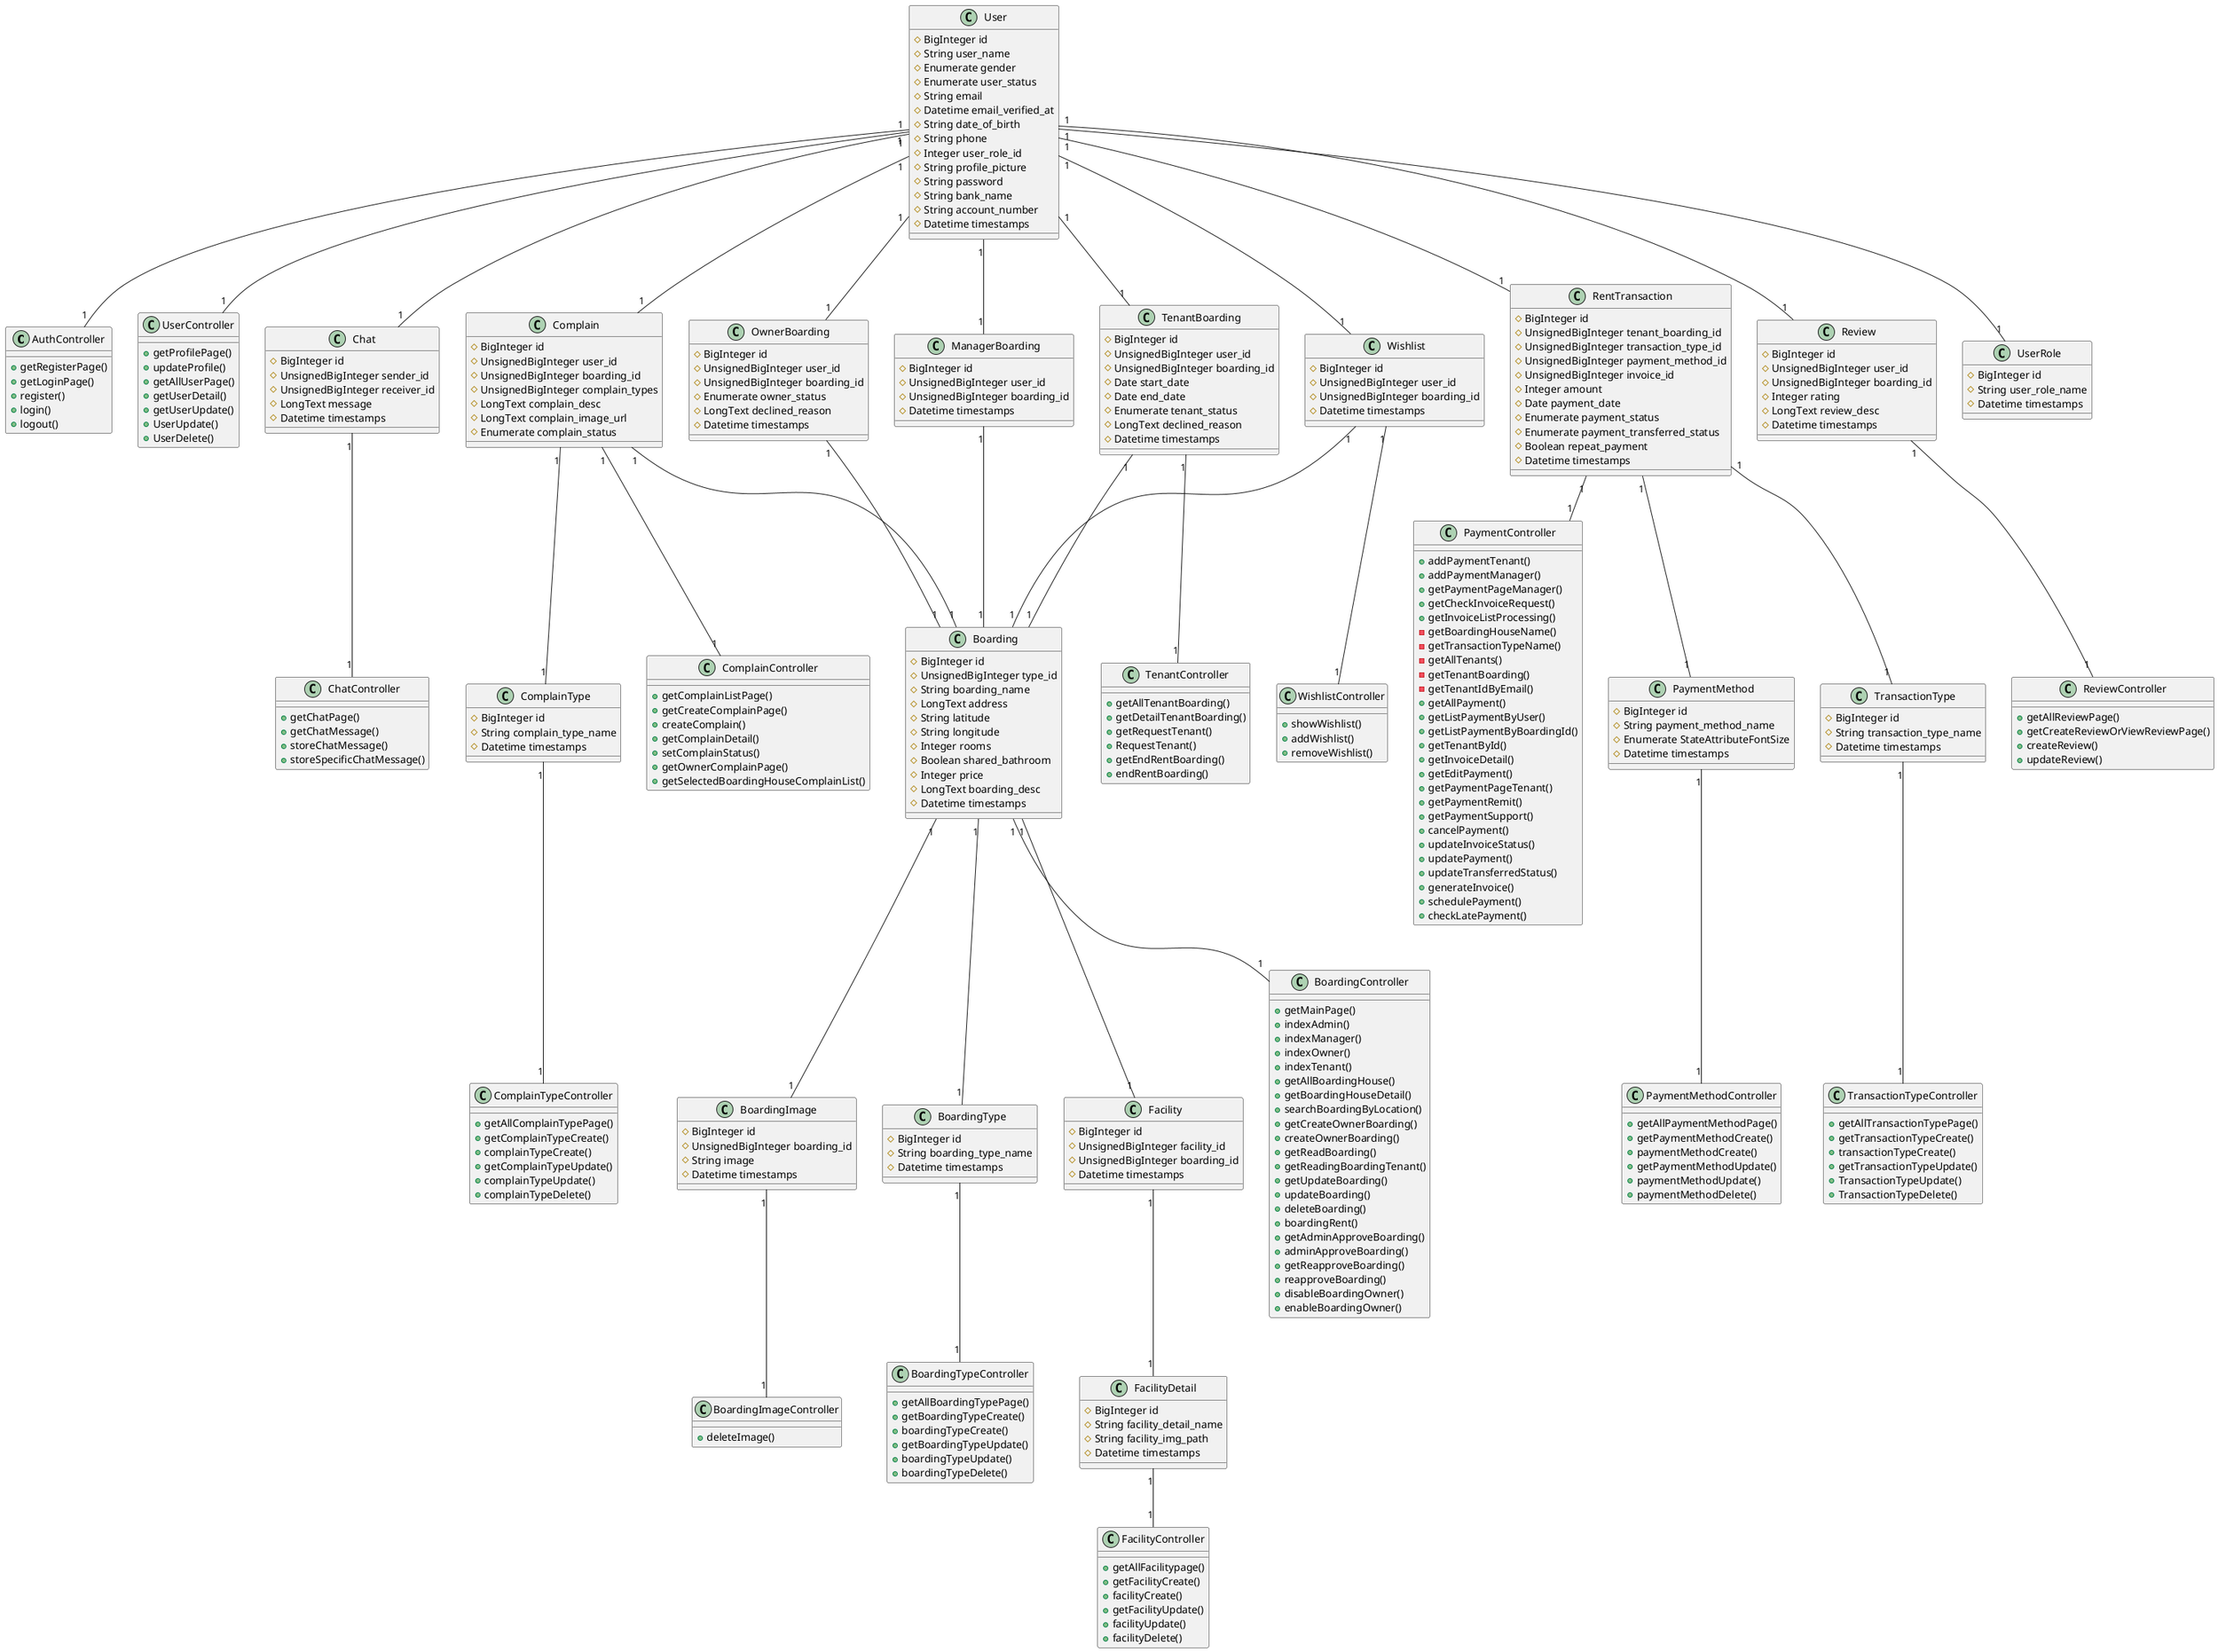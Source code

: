 @startuml
' Controller
class AuthController {
    +getRegisterPage()
    +getLoginPage()
    +register()
    +login()
    +logout()
}

class BoardingController {
    +getMainPage()
    +indexAdmin()
    +indexManager()
    +indexOwner()
    +indexTenant()
    +getAllBoardingHouse()
    +getBoardingHouseDetail()
    +searchBoardingByLocation()
    +getCreateOwnerBoarding()
    +createOwnerBoarding()
    +getReadBoarding()
    +getReadingBoardingTenant()
    +getUpdateBoarding()
    +updateBoarding()
    +deleteBoarding()
    +boardingRent()
    +getAdminApproveBoarding()
    +adminApproveBoarding()
    +getReapproveBoarding()
    +reapproveBoarding()
    +disableBoardingOwner()
    +enableBoardingOwner()
}

class BoardingImageController {
    +deleteImage()
}

class BoardingTypeController {
    +getAllBoardingTypePage()
    +getBoardingTypeCreate()
    +boardingTypeCreate()
    +getBoardingTypeUpdate()
    +boardingTypeUpdate()
    +boardingTypeDelete()
}

class ChatController {
    +getChatPage()
    +getChatMessage()
    +storeChatMessage()
    +storeSpecificChatMessage()
}

class ComplainController {
    +getComplainListPage()
    +getCreateComplainPage()
    +createComplain()
    +getComplainDetail()
    +setComplainStatus()
    +getOwnerComplainPage()
    +getSelectedBoardingHouseComplainList()
}

class ComplainTypeController {
    +getAllComplainTypePage()
    +getComplainTypeCreate()
    +complainTypeCreate()
    +getComplainTypeUpdate()
    +complainTypeUpdate()
    +complainTypeDelete()
}

class FacilityController {
    +getAllFacilitypage()
    +getFacilityCreate()
    +facilityCreate()
    +getFacilityUpdate()
    +facilityUpdate()
    +facilityDelete()
}
class PaymentController {
    +addPaymentTenant()
    +addPaymentManager()
    +getPaymentPageManager()
    +getCheckInvoiceRequest()
    +getInvoiceListProcessing()
    -getBoardingHouseName()
    -getTransactionTypeName()
    -getAllTenants()
    -getTenantBoarding()
    -getTenantIdByEmail()
    +getAllPayment()
    +getListPaymentByUser()
    +getListPaymentByBoardingId()
    +getTenantById()
    +getInvoiceDetail()
    +getEditPayment()
    +getPaymentPageTenant()
    +getPaymentRemit()
    +getPaymentSupport()
    +cancelPayment()
    +updateInvoiceStatus()
    +updatePayment()
    +updateTransferredStatus()
    +generateInvoice()
    +schedulePayment()
    +checkLatePayment()
}

class PaymentMethodController {
    +getAllPaymentMethodPage()
    +getPaymentMethodCreate()
    +paymentMethodCreate()
    +getPaymentMethodUpdate()
    +paymentMethodUpdate()
    +paymentMethodDelete()
}

class ReviewController {
    +getAllReviewPage()
    +getCreateReviewOrViewReviewPage()
    +createReview()
    +updateReview()
}
class TenantController {
    +getAllTenantBoarding()
    +getDetailTenantBoarding()
    +getRequestTenant()
    +RequestTenant()
    +getEndRentBoarding()
    +endRentBoarding()
}
class TransactionTypeController {
    +getAllTransactionTypePage()
    +getTransactionTypeCreate()
    +transactionTypeCreate()
    +getTransactionTypeUpdate()
    +TransactionTypeUpdate()
    +TransactionTypeDelete()
}
class UserController {
    +getProfilePage()
    +updateProfile()
    +getAllUserPage()
    +getUserDetail()
    +getUserUpdate()
    +UserUpdate()
    +UserDelete()
}
class WishlistController {
    +showWishlist()
    +addWishlist()
    +removeWishlist()
}


' Model
class Boarding {
    #BigInteger id
    #UnsignedBigInteger type_id
    #String boarding_name
    #LongText address
    #String latitude
    #String longitude
    #Integer rooms
    #Boolean shared_bathroom
    #Integer price
    #LongText boarding_desc
    #Datetime timestamps
}

class BoardingImage {
    #BigInteger id
    #UnsignedBigInteger boarding_id
    #String image
    #Datetime timestamps
}

class BoardingType {
    #BigInteger id
    #String boarding_type_name
    #Datetime timestamps
}

class Chat {
    #BigInteger id
    #UnsignedBigInteger sender_id
    #UnsignedBigInteger receiver_id
    #LongText message
    #Datetime timestamps
}

class Complain {
    #BigInteger id
    #UnsignedBigInteger user_id
    #UnsignedBigInteger boarding_id
    #UnsignedBigInteger complain_types
    #LongText complain_desc
    #LongText complain_image_url
    #Enumerate complain_status
}

class ComplainType {
    #BigInteger id
    #String complain_type_name
    #Datetime timestamps
}

class Facility {
    #BigInteger id
    #UnsignedBigInteger facility_id
    #UnsignedBigInteger boarding_id
    #Datetime timestamps
}

class FacilityDetail {
    #BigInteger id
    #String facility_detail_name
    #String facility_img_path
    #Datetime timestamps
}

class ManagerBoarding {
    #BigInteger id
    #UnsignedBigInteger user_id
    #UnsignedBigInteger boarding_id
    #Datetime timestamps
}

class OwnerBoarding {
    #BigInteger id
    #UnsignedBigInteger user_id
    #UnsignedBigInteger boarding_id
    #Enumerate owner_status
    #LongText declined_reason
    #Datetime timestamps
}

class PaymentMethod {
    #BigInteger id
    #String payment_method_name
    #Enumerate StateAttributeFontSize
    #Datetime timestamps
}

class RentTransaction {
    #BigInteger id
    #UnsignedBigInteger tenant_boarding_id
    #UnsignedBigInteger transaction_type_id
    #UnsignedBigInteger payment_method_id
    #UnsignedBigInteger invoice_id
    #Integer amount
    #Date payment_date
    #Enumerate payment_status
    #Enumerate payment_transferred_status
    #Boolean repeat_payment
    #Datetime timestamps
}

class Review {
    #BigInteger id
    #UnsignedBigInteger user_id
    #UnsignedBigInteger boarding_id
    #Integer rating
    #LongText review_desc
    #Datetime timestamps
}

class TenantBoarding {
    #BigInteger id
    #UnsignedBigInteger user_id
    #UnsignedBigInteger boarding_id
    #Date start_date
    #Date end_date
    #Enumerate tenant_status
    #LongText declined_reason
    #Datetime timestamps
}

class TransactionType {
    #BigInteger id
    #String transaction_type_name
    #Datetime timestamps
}

class User {
    #BigInteger id
    #String user_name
    #Enumerate gender
    #Enumerate user_status
    #String email
    #Datetime email_verified_at
    #String date_of_birth
    #String phone
    #Integer user_role_id
    #String profile_picture
    #String password
    #String bank_name
    #String account_number
    #Datetime timestamps
}

class UserRole {
    #BigInteger id
    #String user_role_name
    #Datetime timestamps
}

class Wishlist {
    #BigInteger id
    #UnsignedBigInteger user_id
    #UnsignedBigInteger boarding_id
    #Datetime timestamps
}

' Relationship
User "1"--"1" AuthController
User "1"--"1" UserController
Boarding "1"--"1" BoardingController
BoardingImage "1"--"1" BoardingImageController
BoardingType "1"--"1" BoardingTypeController
FacilityDetail "1"--"1" FacilityController
Wishlist "1"--"1" WishlistController
Chat "1"--"1" ChatController
Complain "1"--"1" ComplainController
ComplainType "1"--"1" ComplainTypeController
PaymentMethod "1"--"1" PaymentMethodController
TransactionType "1"--"1" TransactionTypeController
Review "1"--"1" ReviewController
RentTransaction "1"--"1" PaymentController
TenantBoarding "1"--"1" TenantController


User "1"--"1" UserRole
User "1"--"1" OwnerBoarding
OwnerBoarding "1"--"1" Boarding

User "1"--"1" ManagerBoarding
ManagerBoarding "1"--"1" Boarding

User "1"--"1" TenantBoarding
TenantBoarding "1"--"1" Boarding

User "1"--"1" Chat

User "1"--"1" Complain

User "1" -- "1" Wishlist

User "1"--"1" RentTransaction

User "1"--"1" Review

Complain "1"--"1" ComplainType

Boarding "1"--"1" BoardingImage
Boarding "1"--"1" BoardingType

Boarding "1"--"1" Facility
Facility "1"--"1" FacilityDetail

RentTransaction "1"--"1" TransactionType

RentTransaction "1"--"1" PaymentMethod

Wishlist "1"--"1" Boarding

Complain "1"--"1" Boarding

@enduml